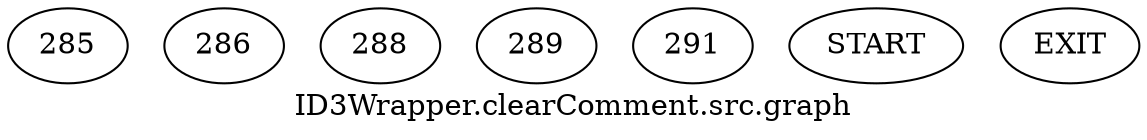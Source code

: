 /* --------------------------------------------------- */
/* Generated by Dr. Garbage Control Flow Graph Factory */
/* http://www.drgarbage.com                            */
/* Version: 4.5.0.201508311741                         */
/* Retrieved on: 2019-12-21 13:03:29.814               */
/* --------------------------------------------------- */
digraph "ID3Wrapper.clearComment.src.graph" {
 graph [label="ID3Wrapper.clearComment.src.graph"];
 2 [label="285" ]
 3 [label="286" ]
 4 [label="288" ]
 5 [label="289" ]
 6 [label="291" ]
 7 [label="START" ]
 8 [label="EXIT" ]
 7  2
 2  3
 2  4
 3  4
 4  5
 4  6
 5  6
 6  8
}

